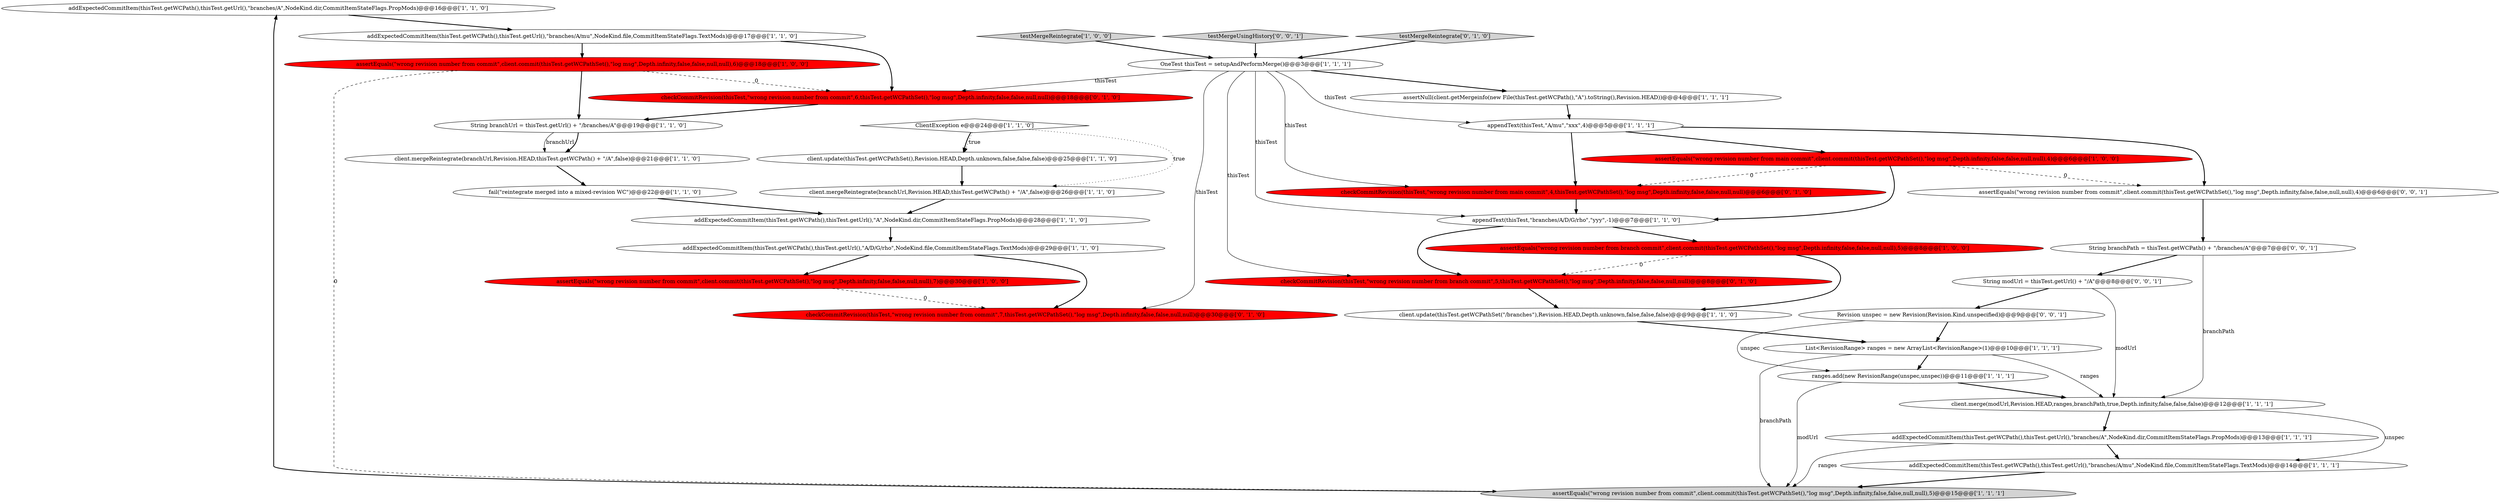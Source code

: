 digraph {
8 [style = filled, label = "addExpectedCommitItem(thisTest.getWCPath(),thisTest.getUrl(),\"branches/A\",NodeKind.dir,CommitItemStateFlags.PropMods)@@@16@@@['1', '1', '0']", fillcolor = white, shape = ellipse image = "AAA0AAABBB1BBB"];
7 [style = filled, label = "client.merge(modUrl,Revision.HEAD,ranges,branchPath,true,Depth.infinity,false,false,false)@@@12@@@['1', '1', '1']", fillcolor = white, shape = ellipse image = "AAA0AAABBB1BBB"];
31 [style = filled, label = "assertEquals(\"wrong revision number from commit\",client.commit(thisTest.getWCPathSet(),\"log msg\",Depth.infinity,false,false,null,null),4)@@@6@@@['0', '0', '1']", fillcolor = white, shape = ellipse image = "AAA0AAABBB3BBB"];
3 [style = filled, label = "String branchUrl = thisTest.getUrl() + \"/branches/A\"@@@19@@@['1', '1', '0']", fillcolor = white, shape = ellipse image = "AAA0AAABBB1BBB"];
22 [style = filled, label = "ranges.add(new RevisionRange(unspec,unspec))@@@11@@@['1', '1', '1']", fillcolor = white, shape = ellipse image = "AAA0AAABBB1BBB"];
21 [style = filled, label = "addExpectedCommitItem(thisTest.getWCPath(),thisTest.getUrl(),\"A\",NodeKind.dir,CommitItemStateFlags.PropMods)@@@28@@@['1', '1', '0']", fillcolor = white, shape = ellipse image = "AAA0AAABBB1BBB"];
12 [style = filled, label = "client.update(thisTest.getWCPathSet(),Revision.HEAD,Depth.unknown,false,false,false)@@@25@@@['1', '1', '0']", fillcolor = white, shape = ellipse image = "AAA0AAABBB1BBB"];
24 [style = filled, label = "assertEquals(\"wrong revision number from commit\",client.commit(thisTest.getWCPathSet(),\"log msg\",Depth.infinity,false,false,null,null),5)@@@15@@@['1', '1', '1']", fillcolor = lightgray, shape = ellipse image = "AAA0AAABBB1BBB"];
32 [style = filled, label = "String branchPath = thisTest.getWCPath() + \"/branches/A\"@@@7@@@['0', '0', '1']", fillcolor = white, shape = ellipse image = "AAA0AAABBB3BBB"];
9 [style = filled, label = "appendText(thisTest,\"A/mu\",\"xxx\",4)@@@5@@@['1', '1', '1']", fillcolor = white, shape = ellipse image = "AAA0AAABBB1BBB"];
28 [style = filled, label = "checkCommitRevision(thisTest,\"wrong revision number from branch commit\",5,thisTest.getWCPathSet(),\"log msg\",Depth.infinity,false,false,null,null)@@@8@@@['0', '1', '0']", fillcolor = red, shape = ellipse image = "AAA1AAABBB2BBB"];
10 [style = filled, label = "assertEquals(\"wrong revision number from branch commit\",client.commit(thisTest.getWCPathSet(),\"log msg\",Depth.infinity,false,false,null,null),5)@@@8@@@['1', '0', '0']", fillcolor = red, shape = ellipse image = "AAA1AAABBB1BBB"];
29 [style = filled, label = "checkCommitRevision(thisTest,\"wrong revision number from commit\",6,thisTest.getWCPathSet(),\"log msg\",Depth.infinity,false,false,null,null)@@@18@@@['0', '1', '0']", fillcolor = red, shape = ellipse image = "AAA1AAABBB2BBB"];
5 [style = filled, label = "addExpectedCommitItem(thisTest.getWCPath(),thisTest.getUrl(),\"branches/A/mu\",NodeKind.file,CommitItemStateFlags.TextMods)@@@17@@@['1', '1', '0']", fillcolor = white, shape = ellipse image = "AAA0AAABBB1BBB"];
6 [style = filled, label = "assertEquals(\"wrong revision number from commit\",client.commit(thisTest.getWCPathSet(),\"log msg\",Depth.infinity,false,false,null,null),7)@@@30@@@['1', '0', '0']", fillcolor = red, shape = ellipse image = "AAA1AAABBB1BBB"];
17 [style = filled, label = "client.mergeReintegrate(branchUrl,Revision.HEAD,thisTest.getWCPath() + \"/A\",false)@@@21@@@['1', '1', '0']", fillcolor = white, shape = ellipse image = "AAA0AAABBB1BBB"];
15 [style = filled, label = "assertEquals(\"wrong revision number from commit\",client.commit(thisTest.getWCPathSet(),\"log msg\",Depth.infinity,false,false,null,null),6)@@@18@@@['1', '0', '0']", fillcolor = red, shape = ellipse image = "AAA1AAABBB1BBB"];
20 [style = filled, label = "fail(\"reintegrate merged into a mixed-revision WC\")@@@22@@@['1', '1', '0']", fillcolor = white, shape = ellipse image = "AAA0AAABBB1BBB"];
33 [style = filled, label = "String modUrl = thisTest.getUrl() + \"/A\"@@@8@@@['0', '0', '1']", fillcolor = white, shape = ellipse image = "AAA0AAABBB3BBB"];
0 [style = filled, label = "assertNull(client.getMergeinfo(new File(thisTest.getWCPath(),\"A\").toString(),Revision.HEAD))@@@4@@@['1', '1', '1']", fillcolor = white, shape = ellipse image = "AAA0AAABBB1BBB"];
30 [style = filled, label = "checkCommitRevision(thisTest,\"wrong revision number from commit\",7,thisTest.getWCPathSet(),\"log msg\",Depth.infinity,false,false,null,null)@@@30@@@['0', '1', '0']", fillcolor = red, shape = ellipse image = "AAA1AAABBB2BBB"];
2 [style = filled, label = "appendText(thisTest,\"branches/A/D/G/rho\",\"yyy\",-1)@@@7@@@['1', '1', '0']", fillcolor = white, shape = ellipse image = "AAA0AAABBB1BBB"];
19 [style = filled, label = "client.update(thisTest.getWCPathSet(\"/branches\"),Revision.HEAD,Depth.unknown,false,false,false)@@@9@@@['1', '1', '0']", fillcolor = white, shape = ellipse image = "AAA0AAABBB1BBB"];
4 [style = filled, label = "addExpectedCommitItem(thisTest.getWCPath(),thisTest.getUrl(),\"A/D/G/rho\",NodeKind.file,CommitItemStateFlags.TextMods)@@@29@@@['1', '1', '0']", fillcolor = white, shape = ellipse image = "AAA0AAABBB1BBB"];
25 [style = filled, label = "testMergeReintegrate['1', '0', '0']", fillcolor = lightgray, shape = diamond image = "AAA0AAABBB1BBB"];
1 [style = filled, label = "OneTest thisTest = setupAndPerformMerge()@@@3@@@['1', '1', '1']", fillcolor = white, shape = ellipse image = "AAA0AAABBB1BBB"];
14 [style = filled, label = "List<RevisionRange> ranges = new ArrayList<RevisionRange>(1)@@@10@@@['1', '1', '1']", fillcolor = white, shape = ellipse image = "AAA0AAABBB1BBB"];
13 [style = filled, label = "ClientException e@@@24@@@['1', '1', '0']", fillcolor = white, shape = diamond image = "AAA0AAABBB1BBB"];
16 [style = filled, label = "client.mergeReintegrate(branchUrl,Revision.HEAD,thisTest.getWCPath() + \"/A\",false)@@@26@@@['1', '1', '0']", fillcolor = white, shape = ellipse image = "AAA0AAABBB1BBB"];
34 [style = filled, label = "Revision unspec = new Revision(Revision.Kind.unspecified)@@@9@@@['0', '0', '1']", fillcolor = white, shape = ellipse image = "AAA0AAABBB3BBB"];
23 [style = filled, label = "addExpectedCommitItem(thisTest.getWCPath(),thisTest.getUrl(),\"branches/A\",NodeKind.dir,CommitItemStateFlags.PropMods)@@@13@@@['1', '1', '1']", fillcolor = white, shape = ellipse image = "AAA0AAABBB1BBB"];
35 [style = filled, label = "testMergeUsingHistory['0', '0', '1']", fillcolor = lightgray, shape = diamond image = "AAA0AAABBB3BBB"];
18 [style = filled, label = "addExpectedCommitItem(thisTest.getWCPath(),thisTest.getUrl(),\"branches/A/mu\",NodeKind.file,CommitItemStateFlags.TextMods)@@@14@@@['1', '1', '1']", fillcolor = white, shape = ellipse image = "AAA0AAABBB1BBB"];
26 [style = filled, label = "checkCommitRevision(thisTest,\"wrong revision number from main commit\",4,thisTest.getWCPathSet(),\"log msg\",Depth.infinity,false,false,null,null)@@@6@@@['0', '1', '0']", fillcolor = red, shape = ellipse image = "AAA1AAABBB2BBB"];
27 [style = filled, label = "testMergeReintegrate['0', '1', '0']", fillcolor = lightgray, shape = diamond image = "AAA0AAABBB2BBB"];
11 [style = filled, label = "assertEquals(\"wrong revision number from main commit\",client.commit(thisTest.getWCPathSet(),\"log msg\",Depth.infinity,false,false,null,null),4)@@@6@@@['1', '0', '0']", fillcolor = red, shape = ellipse image = "AAA1AAABBB1BBB"];
5->29 [style = bold, label=""];
13->16 [style = dotted, label="true"];
0->9 [style = bold, label=""];
18->24 [style = bold, label=""];
25->1 [style = bold, label=""];
27->1 [style = bold, label=""];
9->11 [style = bold, label=""];
13->12 [style = dotted, label="true"];
4->6 [style = bold, label=""];
9->31 [style = bold, label=""];
31->32 [style = bold, label=""];
10->19 [style = bold, label=""];
29->3 [style = bold, label=""];
11->26 [style = dashed, label="0"];
15->24 [style = dashed, label="0"];
1->29 [style = solid, label="thisTest"];
14->22 [style = bold, label=""];
1->9 [style = solid, label="thisTest"];
14->24 [style = solid, label="branchPath"];
5->15 [style = bold, label=""];
10->28 [style = dashed, label="0"];
15->29 [style = dashed, label="0"];
12->16 [style = bold, label=""];
1->0 [style = bold, label=""];
1->28 [style = solid, label="thisTest"];
2->10 [style = bold, label=""];
15->3 [style = bold, label=""];
3->17 [style = solid, label="branchUrl"];
22->7 [style = bold, label=""];
11->2 [style = bold, label=""];
32->33 [style = bold, label=""];
20->21 [style = bold, label=""];
9->26 [style = bold, label=""];
33->7 [style = solid, label="modUrl"];
26->2 [style = bold, label=""];
13->12 [style = bold, label=""];
19->14 [style = bold, label=""];
4->30 [style = bold, label=""];
8->5 [style = bold, label=""];
35->1 [style = bold, label=""];
7->18 [style = solid, label="unspec"];
11->31 [style = dashed, label="0"];
16->21 [style = bold, label=""];
7->23 [style = bold, label=""];
14->7 [style = solid, label="ranges"];
28->19 [style = bold, label=""];
1->2 [style = solid, label="thisTest"];
23->24 [style = solid, label="ranges"];
3->17 [style = bold, label=""];
32->7 [style = solid, label="branchPath"];
6->30 [style = dashed, label="0"];
34->14 [style = bold, label=""];
21->4 [style = bold, label=""];
22->24 [style = solid, label="modUrl"];
1->30 [style = solid, label="thisTest"];
24->8 [style = bold, label=""];
34->22 [style = solid, label="unspec"];
33->34 [style = bold, label=""];
2->28 [style = bold, label=""];
23->18 [style = bold, label=""];
17->20 [style = bold, label=""];
1->26 [style = solid, label="thisTest"];
}

